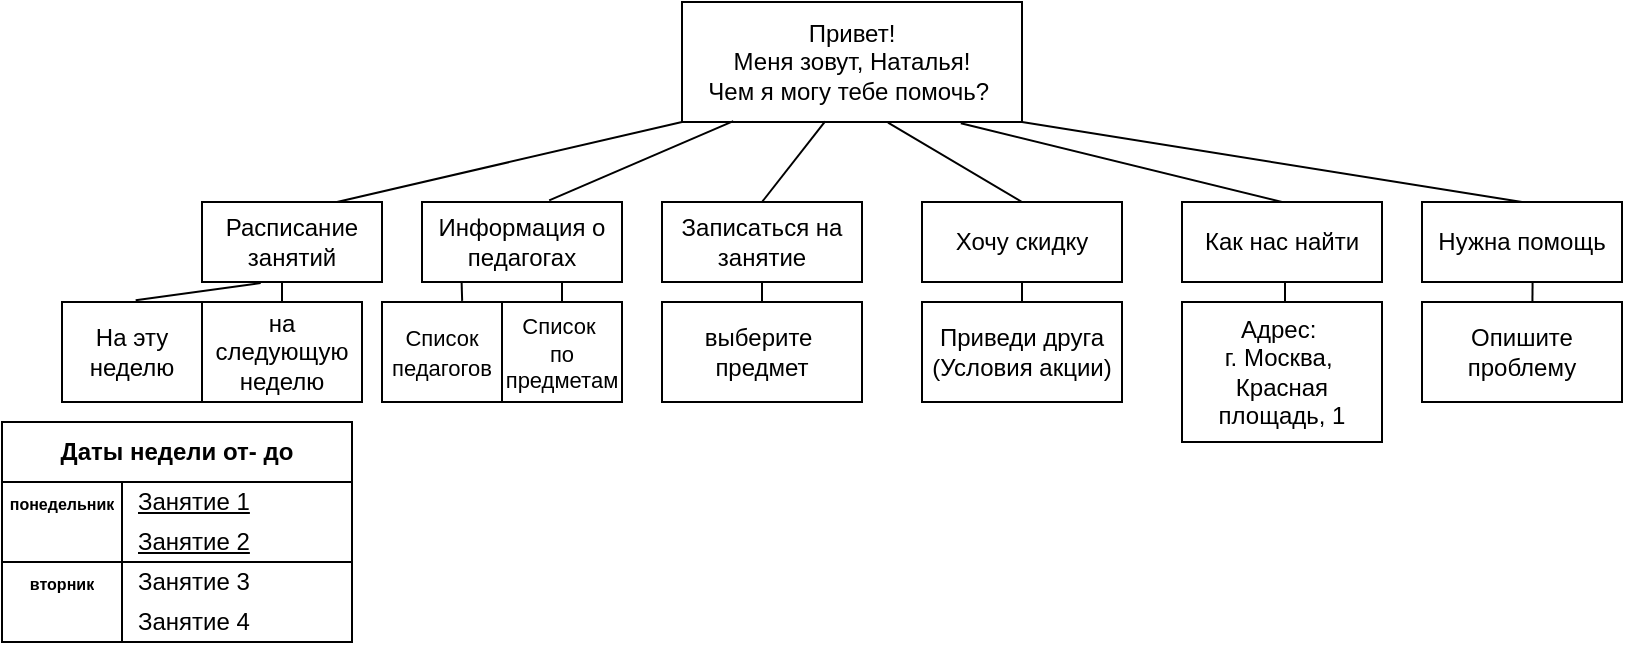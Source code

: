 <mxfile version="24.7.6">
  <diagram name="Страница — 1" id="gFFHJz3UePslvYYf4gKh">
    <mxGraphModel dx="1282" dy="250" grid="1" gridSize="10" guides="1" tooltips="1" connect="1" arrows="1" fold="1" page="1" pageScale="1" pageWidth="827" pageHeight="1169" math="0" shadow="0">
      <root>
        <mxCell id="0" />
        <mxCell id="1" parent="0" />
        <mxCell id="GS2TDGOtHIvmNlEjbKlD-1" value="Привет!&lt;div&gt;Меня зовут, Наталья!&lt;/div&gt;&lt;div&gt;Чем я могу тебе помочь?&amp;nbsp;&lt;/div&gt;" style="rounded=0;whiteSpace=wrap;html=1;" vertex="1" parent="1">
          <mxGeometry x="325" y="20" width="170" height="60" as="geometry" />
        </mxCell>
        <mxCell id="GS2TDGOtHIvmNlEjbKlD-3" value="Расписание занятий" style="rounded=0;whiteSpace=wrap;html=1;" vertex="1" parent="1">
          <mxGeometry x="85" y="120" width="90" height="40" as="geometry" />
        </mxCell>
        <mxCell id="GS2TDGOtHIvmNlEjbKlD-4" value="Как нас найти" style="rounded=0;whiteSpace=wrap;html=1;" vertex="1" parent="1">
          <mxGeometry x="575" y="120" width="100" height="40" as="geometry" />
        </mxCell>
        <mxCell id="GS2TDGOtHIvmNlEjbKlD-5" value="Информация о педагогах" style="rounded=0;whiteSpace=wrap;html=1;" vertex="1" parent="1">
          <mxGeometry x="195" y="120" width="100" height="40" as="geometry" />
        </mxCell>
        <mxCell id="GS2TDGOtHIvmNlEjbKlD-6" value="Нужна помощь" style="rounded=0;whiteSpace=wrap;html=1;" vertex="1" parent="1">
          <mxGeometry x="695" y="120" width="100" height="40" as="geometry" />
        </mxCell>
        <mxCell id="GS2TDGOtHIvmNlEjbKlD-7" value="Записаться на занятие" style="rounded=0;whiteSpace=wrap;html=1;" vertex="1" parent="1">
          <mxGeometry x="315" y="120" width="100" height="40" as="geometry" />
        </mxCell>
        <mxCell id="GS2TDGOtHIvmNlEjbKlD-8" value="Хочу скидку" style="rounded=0;whiteSpace=wrap;html=1;" vertex="1" parent="1">
          <mxGeometry x="445" y="120" width="100" height="40" as="geometry" />
        </mxCell>
        <mxCell id="GS2TDGOtHIvmNlEjbKlD-10" value="" style="endArrow=none;html=1;rounded=0;entryX=0;entryY=1;entryDx=0;entryDy=0;exitX=0.75;exitY=0;exitDx=0;exitDy=0;" edge="1" parent="1" source="GS2TDGOtHIvmNlEjbKlD-3" target="GS2TDGOtHIvmNlEjbKlD-1">
          <mxGeometry width="50" height="50" relative="1" as="geometry">
            <mxPoint x="405" y="310" as="sourcePoint" />
            <mxPoint x="455" y="260" as="targetPoint" />
          </mxGeometry>
        </mxCell>
        <mxCell id="GS2TDGOtHIvmNlEjbKlD-11" value="" style="endArrow=none;html=1;rounded=0;entryX=0.151;entryY=0.993;entryDx=0;entryDy=0;exitX=0.636;exitY=-0.02;exitDx=0;exitDy=0;exitPerimeter=0;entryPerimeter=0;" edge="1" parent="1" source="GS2TDGOtHIvmNlEjbKlD-5" target="GS2TDGOtHIvmNlEjbKlD-1">
          <mxGeometry width="50" height="50" relative="1" as="geometry">
            <mxPoint x="405" y="310" as="sourcePoint" />
            <mxPoint x="455" y="260" as="targetPoint" />
          </mxGeometry>
        </mxCell>
        <mxCell id="GS2TDGOtHIvmNlEjbKlD-12" value="" style="endArrow=none;html=1;rounded=0;exitX=0.5;exitY=0;exitDx=0;exitDy=0;entryX=0.421;entryY=0.995;entryDx=0;entryDy=0;entryPerimeter=0;" edge="1" parent="1" source="GS2TDGOtHIvmNlEjbKlD-7" target="GS2TDGOtHIvmNlEjbKlD-1">
          <mxGeometry width="50" height="50" relative="1" as="geometry">
            <mxPoint x="405" y="310" as="sourcePoint" />
            <mxPoint x="385" y="70" as="targetPoint" />
          </mxGeometry>
        </mxCell>
        <mxCell id="GS2TDGOtHIvmNlEjbKlD-13" value="" style="endArrow=none;html=1;rounded=0;entryX=0.606;entryY=1.005;entryDx=0;entryDy=0;entryPerimeter=0;exitX=0.5;exitY=0;exitDx=0;exitDy=0;" edge="1" parent="1" source="GS2TDGOtHIvmNlEjbKlD-8" target="GS2TDGOtHIvmNlEjbKlD-1">
          <mxGeometry width="50" height="50" relative="1" as="geometry">
            <mxPoint x="495" y="119" as="sourcePoint" />
            <mxPoint x="455" y="260" as="targetPoint" />
          </mxGeometry>
        </mxCell>
        <mxCell id="GS2TDGOtHIvmNlEjbKlD-14" value="" style="endArrow=none;html=1;rounded=0;entryX=0.82;entryY=1.011;entryDx=0;entryDy=0;entryPerimeter=0;exitX=0.5;exitY=0;exitDx=0;exitDy=0;" edge="1" parent="1" source="GS2TDGOtHIvmNlEjbKlD-4" target="GS2TDGOtHIvmNlEjbKlD-1">
          <mxGeometry width="50" height="50" relative="1" as="geometry">
            <mxPoint x="545" y="140" as="sourcePoint" />
            <mxPoint x="595" y="90" as="targetPoint" />
          </mxGeometry>
        </mxCell>
        <mxCell id="GS2TDGOtHIvmNlEjbKlD-15" value="" style="endArrow=none;html=1;rounded=0;entryX=1;entryY=1;entryDx=0;entryDy=0;exitX=0.5;exitY=0;exitDx=0;exitDy=0;" edge="1" parent="1" source="GS2TDGOtHIvmNlEjbKlD-6" target="GS2TDGOtHIvmNlEjbKlD-1">
          <mxGeometry width="50" height="50" relative="1" as="geometry">
            <mxPoint x="545" y="140" as="sourcePoint" />
            <mxPoint x="595" y="90" as="targetPoint" />
          </mxGeometry>
        </mxCell>
        <mxCell id="GS2TDGOtHIvmNlEjbKlD-16" value="На эту неделю" style="rounded=0;whiteSpace=wrap;html=1;" vertex="1" parent="1">
          <mxGeometry x="15" y="170" width="70" height="50" as="geometry" />
        </mxCell>
        <mxCell id="GS2TDGOtHIvmNlEjbKlD-18" value="на следующую неделю" style="rounded=0;whiteSpace=wrap;html=1;" vertex="1" parent="1">
          <mxGeometry x="85" y="170" width="80" height="50" as="geometry" />
        </mxCell>
        <mxCell id="GS2TDGOtHIvmNlEjbKlD-22" value="&lt;font style=&quot;font-size: 11px;&quot;&gt;Список педагогов&lt;/font&gt;" style="rounded=0;whiteSpace=wrap;html=1;" vertex="1" parent="1">
          <mxGeometry x="175" y="170" width="60" height="50" as="geometry" />
        </mxCell>
        <mxCell id="GS2TDGOtHIvmNlEjbKlD-23" value="&lt;font style=&quot;font-size: 11px;&quot;&gt;Список&amp;nbsp;&lt;/font&gt;&lt;div style=&quot;font-size: 11px;&quot;&gt;&lt;font style=&quot;font-size: 11px;&quot;&gt;по предметам&lt;/font&gt;&lt;/div&gt;" style="rounded=0;whiteSpace=wrap;html=1;" vertex="1" parent="1">
          <mxGeometry x="235" y="170" width="60" height="50" as="geometry" />
        </mxCell>
        <mxCell id="GS2TDGOtHIvmNlEjbKlD-24" value="выберите&amp;nbsp;&lt;div&gt;предмет&lt;/div&gt;" style="rounded=0;whiteSpace=wrap;html=1;" vertex="1" parent="1">
          <mxGeometry x="315" y="170" width="100" height="50" as="geometry" />
        </mxCell>
        <mxCell id="GS2TDGOtHIvmNlEjbKlD-25" value="Приведи друга&lt;div&gt;(Условия акции)&lt;/div&gt;" style="rounded=0;whiteSpace=wrap;html=1;" vertex="1" parent="1">
          <mxGeometry x="445" y="170" width="100" height="50" as="geometry" />
        </mxCell>
        <mxCell id="GS2TDGOtHIvmNlEjbKlD-26" value="Адрес:&amp;nbsp;&lt;div&gt;г. Москва,&amp;nbsp;&lt;/div&gt;&lt;div&gt;Красная площадь, 1&lt;/div&gt;" style="rounded=0;whiteSpace=wrap;html=1;" vertex="1" parent="1">
          <mxGeometry x="575" y="170" width="100" height="70" as="geometry" />
        </mxCell>
        <mxCell id="GS2TDGOtHIvmNlEjbKlD-27" value="Опишите проблему" style="rounded=0;whiteSpace=wrap;html=1;" vertex="1" parent="1">
          <mxGeometry x="695" y="170" width="100" height="50" as="geometry" />
        </mxCell>
        <mxCell id="GS2TDGOtHIvmNlEjbKlD-28" value="" style="endArrow=none;html=1;rounded=0;entryX=0.553;entryY=0.999;entryDx=0;entryDy=0;entryPerimeter=0;exitX=0.552;exitY=0.004;exitDx=0;exitDy=0;exitPerimeter=0;" edge="1" parent="1" source="GS2TDGOtHIvmNlEjbKlD-27" target="GS2TDGOtHIvmNlEjbKlD-6">
          <mxGeometry width="50" height="50" relative="1" as="geometry">
            <mxPoint x="465" y="280" as="sourcePoint" />
            <mxPoint x="515" y="230" as="targetPoint" />
          </mxGeometry>
        </mxCell>
        <mxCell id="GS2TDGOtHIvmNlEjbKlD-29" value="" style="endArrow=none;html=1;rounded=0;entryX=0.515;entryY=1.01;entryDx=0;entryDy=0;entryPerimeter=0;exitX=0.515;exitY=-0.008;exitDx=0;exitDy=0;exitPerimeter=0;" edge="1" parent="1" source="GS2TDGOtHIvmNlEjbKlD-26" target="GS2TDGOtHIvmNlEjbKlD-4">
          <mxGeometry width="50" height="50" relative="1" as="geometry">
            <mxPoint x="655" y="210" as="sourcePoint" />
            <mxPoint x="705" y="160" as="targetPoint" />
          </mxGeometry>
        </mxCell>
        <mxCell id="GS2TDGOtHIvmNlEjbKlD-30" value="" style="endArrow=none;html=1;rounded=0;entryX=0.5;entryY=1;entryDx=0;entryDy=0;exitX=0.5;exitY=0;exitDx=0;exitDy=0;" edge="1" parent="1" source="GS2TDGOtHIvmNlEjbKlD-25" target="GS2TDGOtHIvmNlEjbKlD-8">
          <mxGeometry width="50" height="50" relative="1" as="geometry">
            <mxPoint x="485" y="210" as="sourcePoint" />
            <mxPoint x="535" y="160" as="targetPoint" />
          </mxGeometry>
        </mxCell>
        <mxCell id="GS2TDGOtHIvmNlEjbKlD-31" value="" style="endArrow=none;html=1;rounded=0;entryX=0.5;entryY=1;entryDx=0;entryDy=0;exitX=0.5;exitY=0;exitDx=0;exitDy=0;" edge="1" parent="1" source="GS2TDGOtHIvmNlEjbKlD-24" target="GS2TDGOtHIvmNlEjbKlD-7">
          <mxGeometry width="50" height="50" relative="1" as="geometry">
            <mxPoint x="335" y="210" as="sourcePoint" />
            <mxPoint x="385" y="160" as="targetPoint" />
          </mxGeometry>
        </mxCell>
        <mxCell id="GS2TDGOtHIvmNlEjbKlD-32" value="" style="endArrow=none;html=1;rounded=0;exitX=0.5;exitY=0;exitDx=0;exitDy=0;" edge="1" parent="1" source="GS2TDGOtHIvmNlEjbKlD-23">
          <mxGeometry width="50" height="50" relative="1" as="geometry">
            <mxPoint x="215" y="210" as="sourcePoint" />
            <mxPoint x="265" y="160" as="targetPoint" />
          </mxGeometry>
        </mxCell>
        <mxCell id="GS2TDGOtHIvmNlEjbKlD-33" value="" style="endArrow=none;html=1;rounded=0;entryX=0.198;entryY=0.995;entryDx=0;entryDy=0;entryPerimeter=0;exitX=0.668;exitY=-0.011;exitDx=0;exitDy=0;exitPerimeter=0;" edge="1" parent="1" source="GS2TDGOtHIvmNlEjbKlD-22" target="GS2TDGOtHIvmNlEjbKlD-5">
          <mxGeometry width="50" height="50" relative="1" as="geometry">
            <mxPoint x="215" y="210" as="sourcePoint" />
            <mxPoint x="265" y="160" as="targetPoint" />
          </mxGeometry>
        </mxCell>
        <mxCell id="GS2TDGOtHIvmNlEjbKlD-34" value="" style="endArrow=none;html=1;rounded=0;entryX=0.326;entryY=1.014;entryDx=0;entryDy=0;entryPerimeter=0;exitX=0.526;exitY=-0.017;exitDx=0;exitDy=0;exitPerimeter=0;" edge="1" parent="1" source="GS2TDGOtHIvmNlEjbKlD-16" target="GS2TDGOtHIvmNlEjbKlD-3">
          <mxGeometry width="50" height="50" relative="1" as="geometry">
            <mxPoint x="75" y="210" as="sourcePoint" />
            <mxPoint x="125" y="160" as="targetPoint" />
          </mxGeometry>
        </mxCell>
        <mxCell id="GS2TDGOtHIvmNlEjbKlD-35" value="" style="endArrow=none;html=1;rounded=0;exitX=0.5;exitY=0;exitDx=0;exitDy=0;" edge="1" parent="1" source="GS2TDGOtHIvmNlEjbKlD-18">
          <mxGeometry width="50" height="50" relative="1" as="geometry">
            <mxPoint x="75" y="210" as="sourcePoint" />
            <mxPoint x="125" y="160" as="targetPoint" />
          </mxGeometry>
        </mxCell>
        <mxCell id="GS2TDGOtHIvmNlEjbKlD-38" value="Даты недели от- до" style="shape=table;startSize=30;container=1;collapsible=1;childLayout=tableLayout;fixedRows=1;rowLines=0;fontStyle=1;align=center;resizeLast=1;html=1;whiteSpace=wrap;" vertex="1" parent="1">
          <mxGeometry x="-15" y="230" width="175" height="110" as="geometry">
            <mxRectangle x="-15" y="230" width="150" height="30" as="alternateBounds" />
          </mxGeometry>
        </mxCell>
        <mxCell id="GS2TDGOtHIvmNlEjbKlD-39" value="" style="shape=tableRow;horizontal=0;startSize=0;swimlaneHead=0;swimlaneBody=0;fillColor=none;collapsible=0;dropTarget=0;points=[[0,0.5],[1,0.5]];portConstraint=eastwest;top=0;left=0;right=0;bottom=0;html=1;" vertex="1" parent="GS2TDGOtHIvmNlEjbKlD-38">
          <mxGeometry y="30" width="175" height="20" as="geometry" />
        </mxCell>
        <mxCell id="GS2TDGOtHIvmNlEjbKlD-40" value="&lt;font style=&quot;font-size: 8px;&quot;&gt;понедельник&lt;/font&gt;" style="shape=partialRectangle;connectable=0;fillColor=none;top=0;left=0;bottom=0;right=0;fontStyle=1;overflow=hidden;html=1;whiteSpace=wrap;" vertex="1" parent="GS2TDGOtHIvmNlEjbKlD-39">
          <mxGeometry width="60" height="20" as="geometry">
            <mxRectangle width="60" height="20" as="alternateBounds" />
          </mxGeometry>
        </mxCell>
        <mxCell id="GS2TDGOtHIvmNlEjbKlD-41" value="&lt;span style=&quot;font-weight: normal;&quot;&gt;Занятие 1&lt;/span&gt;" style="shape=partialRectangle;connectable=0;fillColor=none;top=0;left=0;bottom=0;right=0;align=left;spacingLeft=6;fontStyle=5;overflow=hidden;html=1;whiteSpace=wrap;" vertex="1" parent="GS2TDGOtHIvmNlEjbKlD-39">
          <mxGeometry x="60" width="115" height="20" as="geometry">
            <mxRectangle width="115" height="20" as="alternateBounds" />
          </mxGeometry>
        </mxCell>
        <mxCell id="GS2TDGOtHIvmNlEjbKlD-42" value="" style="shape=tableRow;horizontal=0;startSize=0;swimlaneHead=0;swimlaneBody=0;fillColor=none;collapsible=0;dropTarget=0;points=[[0,0.5],[1,0.5]];portConstraint=eastwest;top=0;left=0;right=0;bottom=1;html=1;" vertex="1" parent="GS2TDGOtHIvmNlEjbKlD-38">
          <mxGeometry y="50" width="175" height="20" as="geometry" />
        </mxCell>
        <mxCell id="GS2TDGOtHIvmNlEjbKlD-43" value="" style="shape=partialRectangle;connectable=0;fillColor=none;top=0;left=0;bottom=0;right=0;fontStyle=1;overflow=hidden;html=1;whiteSpace=wrap;" vertex="1" parent="GS2TDGOtHIvmNlEjbKlD-42">
          <mxGeometry width="60" height="20" as="geometry">
            <mxRectangle width="60" height="20" as="alternateBounds" />
          </mxGeometry>
        </mxCell>
        <mxCell id="GS2TDGOtHIvmNlEjbKlD-44" value="&lt;span style=&quot;font-weight: normal;&quot;&gt;Занятие 2&lt;/span&gt;" style="shape=partialRectangle;connectable=0;fillColor=none;top=0;left=0;bottom=0;right=0;align=left;spacingLeft=6;fontStyle=5;overflow=hidden;html=1;whiteSpace=wrap;" vertex="1" parent="GS2TDGOtHIvmNlEjbKlD-42">
          <mxGeometry x="60" width="115" height="20" as="geometry">
            <mxRectangle width="115" height="20" as="alternateBounds" />
          </mxGeometry>
        </mxCell>
        <mxCell id="GS2TDGOtHIvmNlEjbKlD-45" value="" style="shape=tableRow;horizontal=0;startSize=0;swimlaneHead=0;swimlaneBody=0;fillColor=none;collapsible=0;dropTarget=0;points=[[0,0.5],[1,0.5]];portConstraint=eastwest;top=0;left=0;right=0;bottom=0;html=1;" vertex="1" parent="GS2TDGOtHIvmNlEjbKlD-38">
          <mxGeometry y="70" width="175" height="20" as="geometry" />
        </mxCell>
        <mxCell id="GS2TDGOtHIvmNlEjbKlD-46" value="&lt;font style=&quot;font-size: 8px;&quot;&gt;&lt;b&gt;вторник&lt;/b&gt;&lt;/font&gt;" style="shape=partialRectangle;connectable=0;fillColor=none;top=0;left=0;bottom=0;right=0;editable=1;overflow=hidden;html=1;whiteSpace=wrap;" vertex="1" parent="GS2TDGOtHIvmNlEjbKlD-45">
          <mxGeometry width="60" height="20" as="geometry">
            <mxRectangle width="60" height="20" as="alternateBounds" />
          </mxGeometry>
        </mxCell>
        <mxCell id="GS2TDGOtHIvmNlEjbKlD-47" value="Занятие 3" style="shape=partialRectangle;connectable=0;fillColor=none;top=0;left=0;bottom=0;right=0;align=left;spacingLeft=6;overflow=hidden;html=1;whiteSpace=wrap;" vertex="1" parent="GS2TDGOtHIvmNlEjbKlD-45">
          <mxGeometry x="60" width="115" height="20" as="geometry">
            <mxRectangle width="115" height="20" as="alternateBounds" />
          </mxGeometry>
        </mxCell>
        <mxCell id="GS2TDGOtHIvmNlEjbKlD-48" value="" style="shape=tableRow;horizontal=0;startSize=0;swimlaneHead=0;swimlaneBody=0;fillColor=none;collapsible=0;dropTarget=0;points=[[0,0.5],[1,0.5]];portConstraint=eastwest;top=0;left=0;right=0;bottom=0;html=1;" vertex="1" parent="GS2TDGOtHIvmNlEjbKlD-38">
          <mxGeometry y="90" width="175" height="20" as="geometry" />
        </mxCell>
        <mxCell id="GS2TDGOtHIvmNlEjbKlD-49" value="" style="shape=partialRectangle;connectable=0;fillColor=none;top=0;left=0;bottom=0;right=0;editable=1;overflow=hidden;html=1;whiteSpace=wrap;" vertex="1" parent="GS2TDGOtHIvmNlEjbKlD-48">
          <mxGeometry width="60" height="20" as="geometry">
            <mxRectangle width="60" height="20" as="alternateBounds" />
          </mxGeometry>
        </mxCell>
        <mxCell id="GS2TDGOtHIvmNlEjbKlD-50" value="Занятие 4" style="shape=partialRectangle;connectable=0;fillColor=none;top=0;left=0;bottom=0;right=0;align=left;spacingLeft=6;overflow=hidden;html=1;whiteSpace=wrap;" vertex="1" parent="GS2TDGOtHIvmNlEjbKlD-48">
          <mxGeometry x="60" width="115" height="20" as="geometry">
            <mxRectangle width="115" height="20" as="alternateBounds" />
          </mxGeometry>
        </mxCell>
      </root>
    </mxGraphModel>
  </diagram>
</mxfile>
